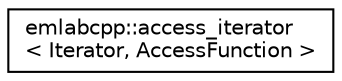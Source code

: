 digraph "Graphical Class Hierarchy"
{
 // LATEX_PDF_SIZE
  edge [fontname="Helvetica",fontsize="10",labelfontname="Helvetica",labelfontsize="10"];
  node [fontname="Helvetica",fontsize="10",shape=record];
  rankdir="LR";
  Node0 [label="emlabcpp::access_iterator\l\< Iterator, AccessFunction \>",height=0.2,width=0.4,color="black", fillcolor="white", style="filled",URL="$classemlabcpp_1_1access__iterator.html",tooltip="access_iterator provides access to a reference of value stored in the Iterator."];
}
